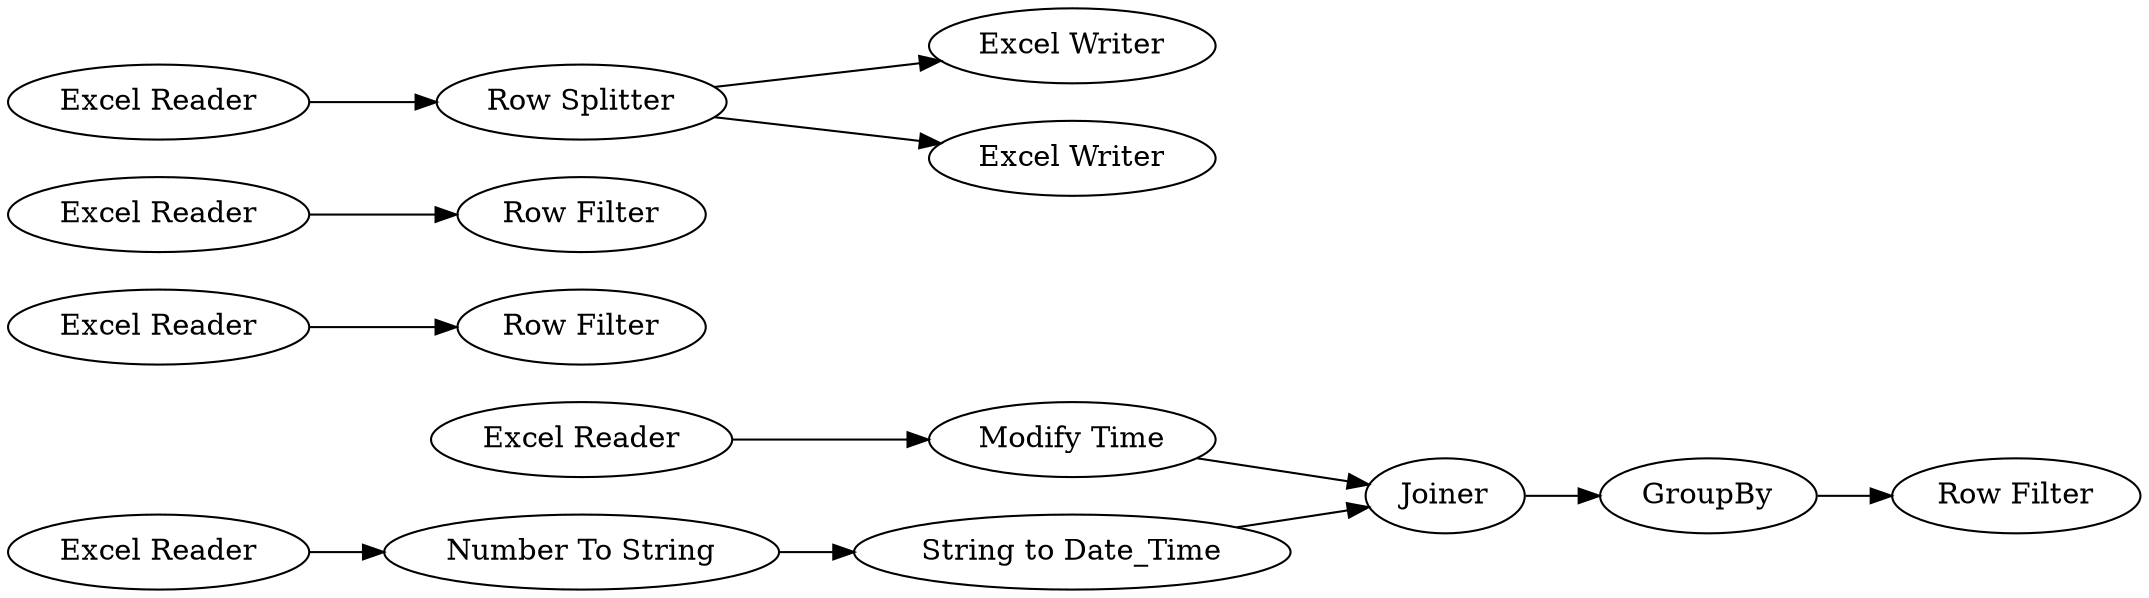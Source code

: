 digraph {
	16 -> 12
	20 -> 21
	18 -> 19
	1 -> 2
	23 -> 24
	13 -> 14
	15 -> 17
	23 -> 25
	14 -> 15
	17 -> 18
	12 -> 17
	22 -> 23
	16 [label="Excel Reader"]
	24 [label="Excel Writer"]
	13 [label="Excel Reader"]
	20 [label="Excel Reader"]
	1 [label="Excel Reader"]
	22 [label="Excel Reader"]
	23 [label="Row Splitter"]
	18 [label=GroupBy]
	21 [label="Row Filter"]
	15 [label="String to Date_Time"]
	25 [label="Excel Writer"]
	14 [label="Number To String"]
	17 [label=Joiner]
	2 [label="Row Filter"]
	12 [label="Modify Time"]
	19 [label="Row Filter"]
	rankdir=LR
}
